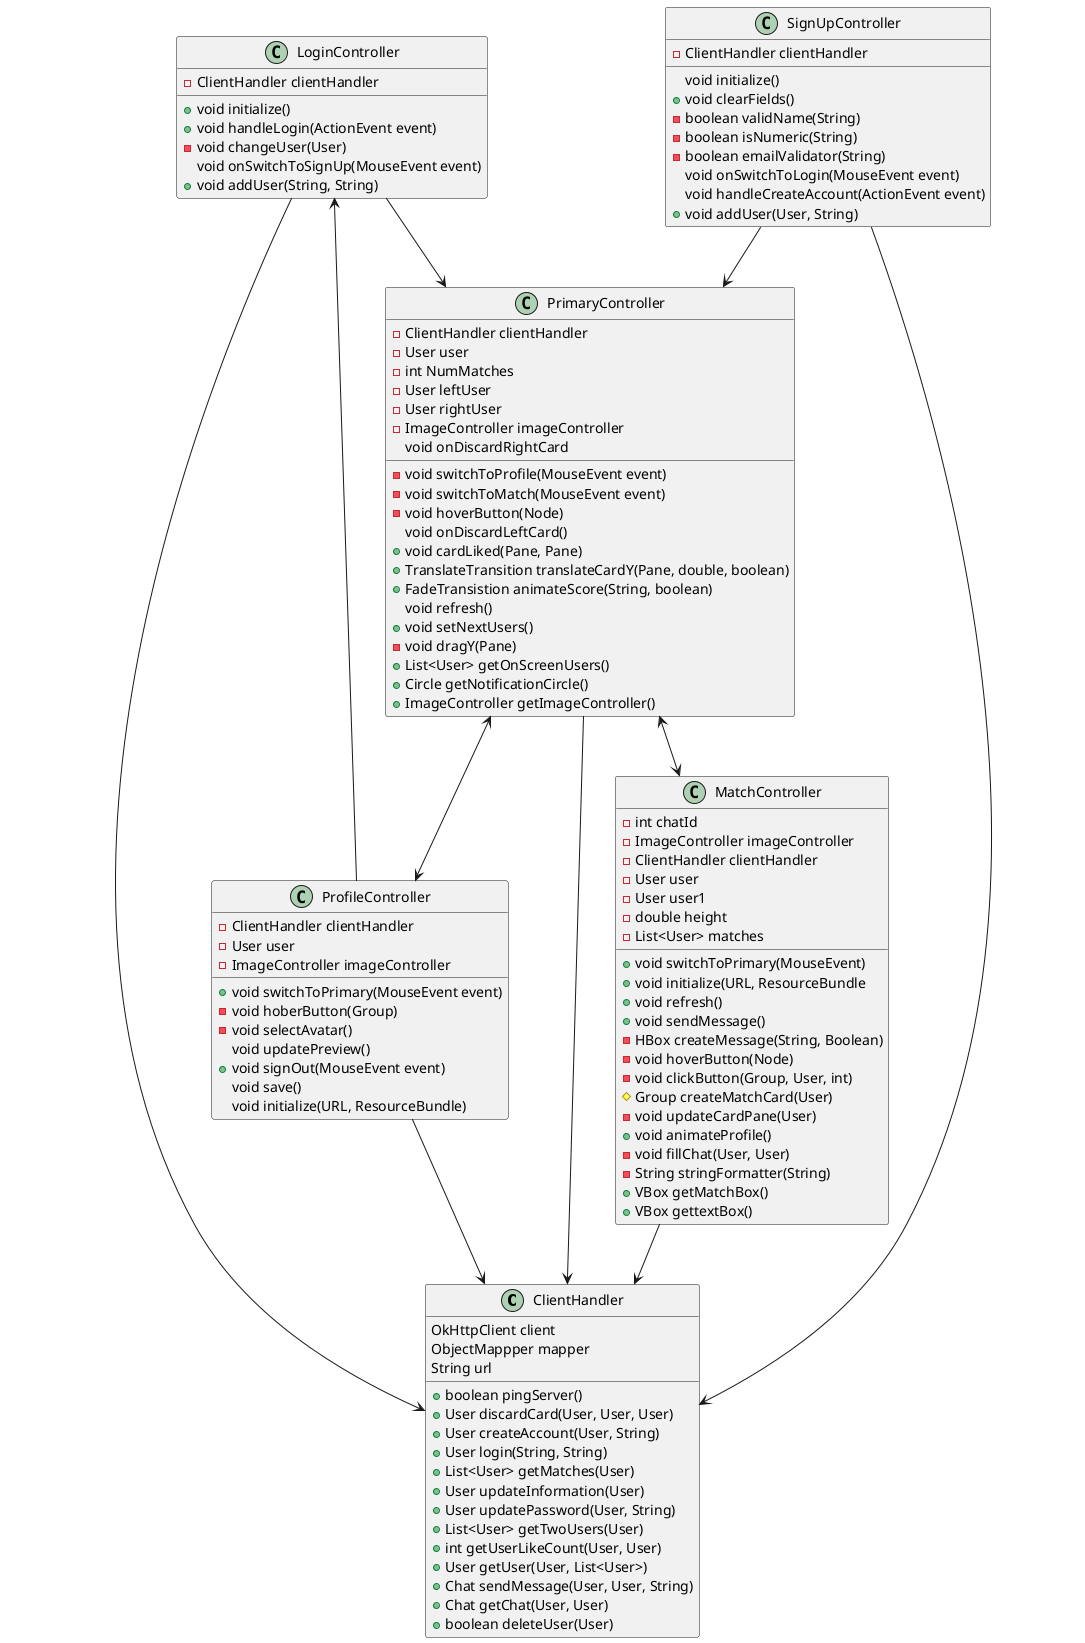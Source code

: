 @startuml uiDiagram

class ClientHandler{
    OkHttpClient client
    ObjectMappper mapper
    String url
    +boolean pingServer()
    +User discardCard(User, User, User)
    +User createAccount(User, String)
    +User login(String, String)
    +List<User> getMatches(User)
    +User updateInformation(User)
    +User updatePassword(User, String)
    +List<User> getTwoUsers(User)
    +int getUserLikeCount(User, User)
    +User getUser(User, List<User>)
    +Chat sendMessage(User, User, String)
    +Chat getChat(User, User)
    +boolean deleteUser(User)
}

class LoginController{
    -ClientHandler clientHandler
    +void initialize()
    +void handleLogin(ActionEvent event)
    -void changeUser(User)
    void onSwitchToSignUp(MouseEvent event)
    +void addUser(String, String)

}

class SignUpController{
     -ClientHandler clientHandler
     void initialize()
     +void clearFields()
     -boolean validName(String)
     -boolean isNumeric(String)
     -boolean emailValidator(String)
     void onSwitchToLogin(MouseEvent event)
     void handleCreateAccount(ActionEvent event)
     +void addUser(User, String)


}

class PrimaryController{
    -ClientHandler clientHandler
    -User user
    -int NumMatches
    -User leftUser
    -User rightUser
    -ImageController imageController
    -void switchToProfile(MouseEvent event)
    -void switchToMatch(MouseEvent event)
    -void hoverButton(Node)
    void onDiscardLeftCard()
    void onDiscardRightCard
    +void cardLiked(Pane, Pane)
    +TranslateTransition translateCardY(Pane, double, boolean)
    +FadeTransistion animateScore(String, boolean)
    void refresh()
    +void setNextUsers()
    -void dragY(Pane)
    +List<User> getOnScreenUsers()
    +Circle getNotificationCircle()
    +ImageController getImageController()
}
class ProfileController{
    -ClientHandler clientHandler
    -User user
    -ImageController imageController
    +void switchToPrimary(MouseEvent event)
    -void hoberButton(Group)
    -void selectAvatar()
    void updatePreview()
    +void signOut(MouseEvent event)
    void save()
    void initialize(URL, ResourceBundle)

}
class MatchController{
    -int chatId
    -ImageController imageController
    -ClientHandler clientHandler
    -User user
    -User user1
    -double height
    -List<User> matches
    +void switchToPrimary(MouseEvent)
    +void initialize(URL, ResourceBundle
    +void refresh()
    +void sendMessage()
    -HBox createMessage(String, Boolean)
    -void hoverButton(Node)
    -void clickButton(Group, User, int)
    #Group createMatchCard(User)
    -void updateCardPane(User)
    +void animateProfile()
    -void fillChat(User, User)
    -String stringFormatter(String)
    +VBox getMatchBox()
    +VBox gettextBox()
}
LoginController --> ClientHandler
SignUpController --> ClientHandler
PrimaryController --> ClientHandler
ProfileController --> ClientHandler
MatchController --> ClientHandler


LoginController --> PrimaryController
SignUpController --> PrimaryController
PrimaryController <--> ProfileController
PrimaryController <--> MatchController
ProfileController --> LoginController


@enduml